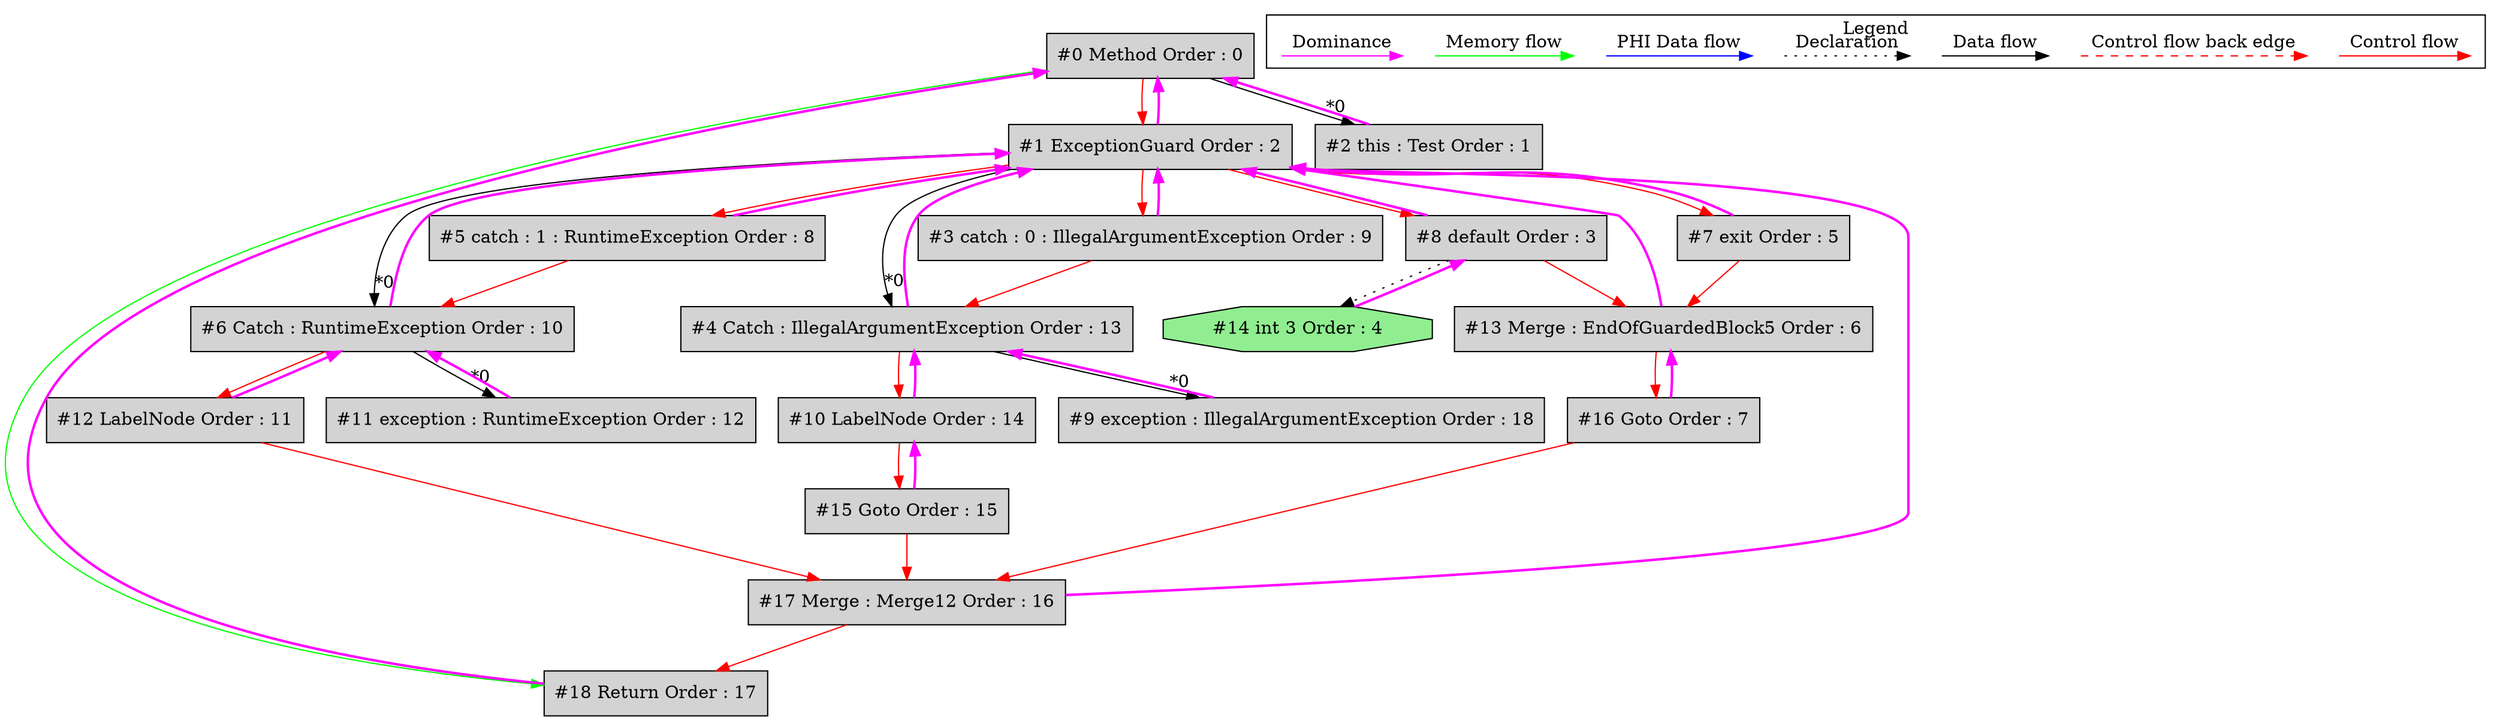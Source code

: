 digraph debugoutput {
 ordering="in";
 node0[label="#0 Method Order : 0",shape=box, fillcolor=lightgrey, style=filled];
 node1[label="#1 ExceptionGuard Order : 2",shape=box, fillcolor=lightgrey, style=filled];
 node1 -> node0[dir="forward" color="fuchsia" penwidth="2"];
 node0 -> node1[labeldistance=2, color=red, fontcolor=red];
 node2[label="#2 this : Test Order : 1",shape=box, fillcolor=lightgrey, style=filled];
 node2 -> node0[dir="forward" color="fuchsia" penwidth="2"];
 node0 -> node2[headlabel="*0", labeldistance=2];
 node3[label="#3 catch : 0 : IllegalArgumentException Order : 9",shape=box, fillcolor=lightgrey, style=filled];
 node3 -> node1[dir="forward" color="fuchsia" penwidth="2"];
 node1 -> node3[labeldistance=2, color=red, fontcolor=red];
 node4[label="#4 Catch : IllegalArgumentException Order : 13",shape=box, fillcolor=lightgrey, style=filled];
 node4 -> node1[dir="forward" color="fuchsia" penwidth="2"];
 node1 -> node4[headlabel="*0", labeldistance=2];
 node3 -> node4[labeldistance=2, color=red, fontcolor=red];
 node5[label="#5 catch : 1 : RuntimeException Order : 8",shape=box, fillcolor=lightgrey, style=filled];
 node5 -> node1[dir="forward" color="fuchsia" penwidth="2"];
 node1 -> node5[labeldistance=2, color=red, fontcolor=red];
 node6[label="#6 Catch : RuntimeException Order : 10",shape=box, fillcolor=lightgrey, style=filled];
 node6 -> node1[dir="forward" color="fuchsia" penwidth="2"];
 node1 -> node6[headlabel="*0", labeldistance=2];
 node5 -> node6[labeldistance=2, color=red, fontcolor=red];
 node7[label="#7 exit Order : 5",shape=box, fillcolor=lightgrey, style=filled];
 node7 -> node1[dir="forward" color="fuchsia" penwidth="2"];
 node1 -> node7[labeldistance=2, color=red, fontcolor=red];
 node8[label="#8 default Order : 3",shape=box, fillcolor=lightgrey, style=filled];
 node8 -> node1[dir="forward" color="fuchsia" penwidth="2"];
 node1 -> node8[labeldistance=2, color=red, fontcolor=red];
 node9[label="#9 exception : IllegalArgumentException Order : 18",shape=box, fillcolor=lightgrey, style=filled];
 node9 -> node4[dir="forward" color="fuchsia" penwidth="2"];
 node4 -> node9[headlabel="*0", labeldistance=2];
 node10[label="#10 LabelNode Order : 14",shape=box, fillcolor=lightgrey, style=filled];
 node10 -> node4[dir="forward" color="fuchsia" penwidth="2"];
 node4 -> node10[labeldistance=2, color=red, fontcolor=red];
 node11[label="#11 exception : RuntimeException Order : 12",shape=box, fillcolor=lightgrey, style=filled];
 node11 -> node6[dir="forward" color="fuchsia" penwidth="2"];
 node6 -> node11[headlabel="*0", labeldistance=2];
 node12[label="#12 LabelNode Order : 11",shape=box, fillcolor=lightgrey, style=filled];
 node12 -> node6[dir="forward" color="fuchsia" penwidth="2"];
 node6 -> node12[labeldistance=2, color=red, fontcolor=red];
 node13[label="#13 Merge : EndOfGuardedBlock5 Order : 6",shape=box, fillcolor=lightgrey, style=filled];
 node13 -> node1[dir="forward" color="fuchsia" penwidth="2"];
 node8 -> node13[labeldistance=2, color=red, fontcolor=red];
 node7 -> node13[labeldistance=2, color=red, fontcolor=red];
 node14[label="#14 int 3 Order : 4",shape=octagon, fillcolor=lightgreen, style=filled];
 node14 -> node8[dir="forward" color="fuchsia" penwidth="2"];
 node8 -> node14[style=dotted];
 node15[label="#15 Goto Order : 15",shape=box, fillcolor=lightgrey, style=filled];
 node15 -> node10[dir="forward" color="fuchsia" penwidth="2"];
 node10 -> node15[labeldistance=2, color=red, fontcolor=red];
 node16[label="#16 Goto Order : 7",shape=box, fillcolor=lightgrey, style=filled];
 node16 -> node13[dir="forward" color="fuchsia" penwidth="2"];
 node13 -> node16[labeldistance=2, color=red, fontcolor=red];
 node17[label="#17 Merge : Merge12 Order : 16",shape=box, fillcolor=lightgrey, style=filled];
 node17 -> node1[dir="forward" color="fuchsia" penwidth="2"];
 node16 -> node17[labeldistance=2, color=red, fontcolor=red];
 node15 -> node17[labeldistance=2, color=red, fontcolor=red];
 node12 -> node17[labeldistance=2, color=red, fontcolor=red];
 node18[label="#18 Return Order : 17",shape=box, fillcolor=lightgrey, style=filled];
 node18 -> node0[dir="forward" color="fuchsia" penwidth="2"];
 node17 -> node18[labeldistance=2, color=red, fontcolor=red];
 node0 -> node18[labeldistance=2, color=green, constraint=false];
 subgraph cluster_000 {
  label = "Legend";
  node [shape=point]
  {
   rank=same;
   c0 [style = invis];
   c1 [style = invis];
   c2 [style = invis];
   c3 [style = invis];
   d0 [style = invis];
   d1 [style = invis];
   d2 [style = invis];
   d3 [style = invis];
   d4 [style = invis];
   d5 [style = invis];
   d6 [style = invis];
   d7 [style = invis];
   d8 [style = invis];
   d9 [style = invis];
  }
  c0 -> c1 [label="Control flow", style=solid, color=red]
  c2 -> c3 [label="Control flow back edge", style=dashed, color=red]
  d0 -> d1 [label="Data flow"]
  d2 -> d3 [label="Declaration", style=dotted]
  d4 -> d5 [label="PHI Data flow", color=blue]
  d6 -> d7 [label="Memory flow", color=green]
  d8 -> d9 [label="Dominance", color=fuchsia, style=solid]
 }

}
